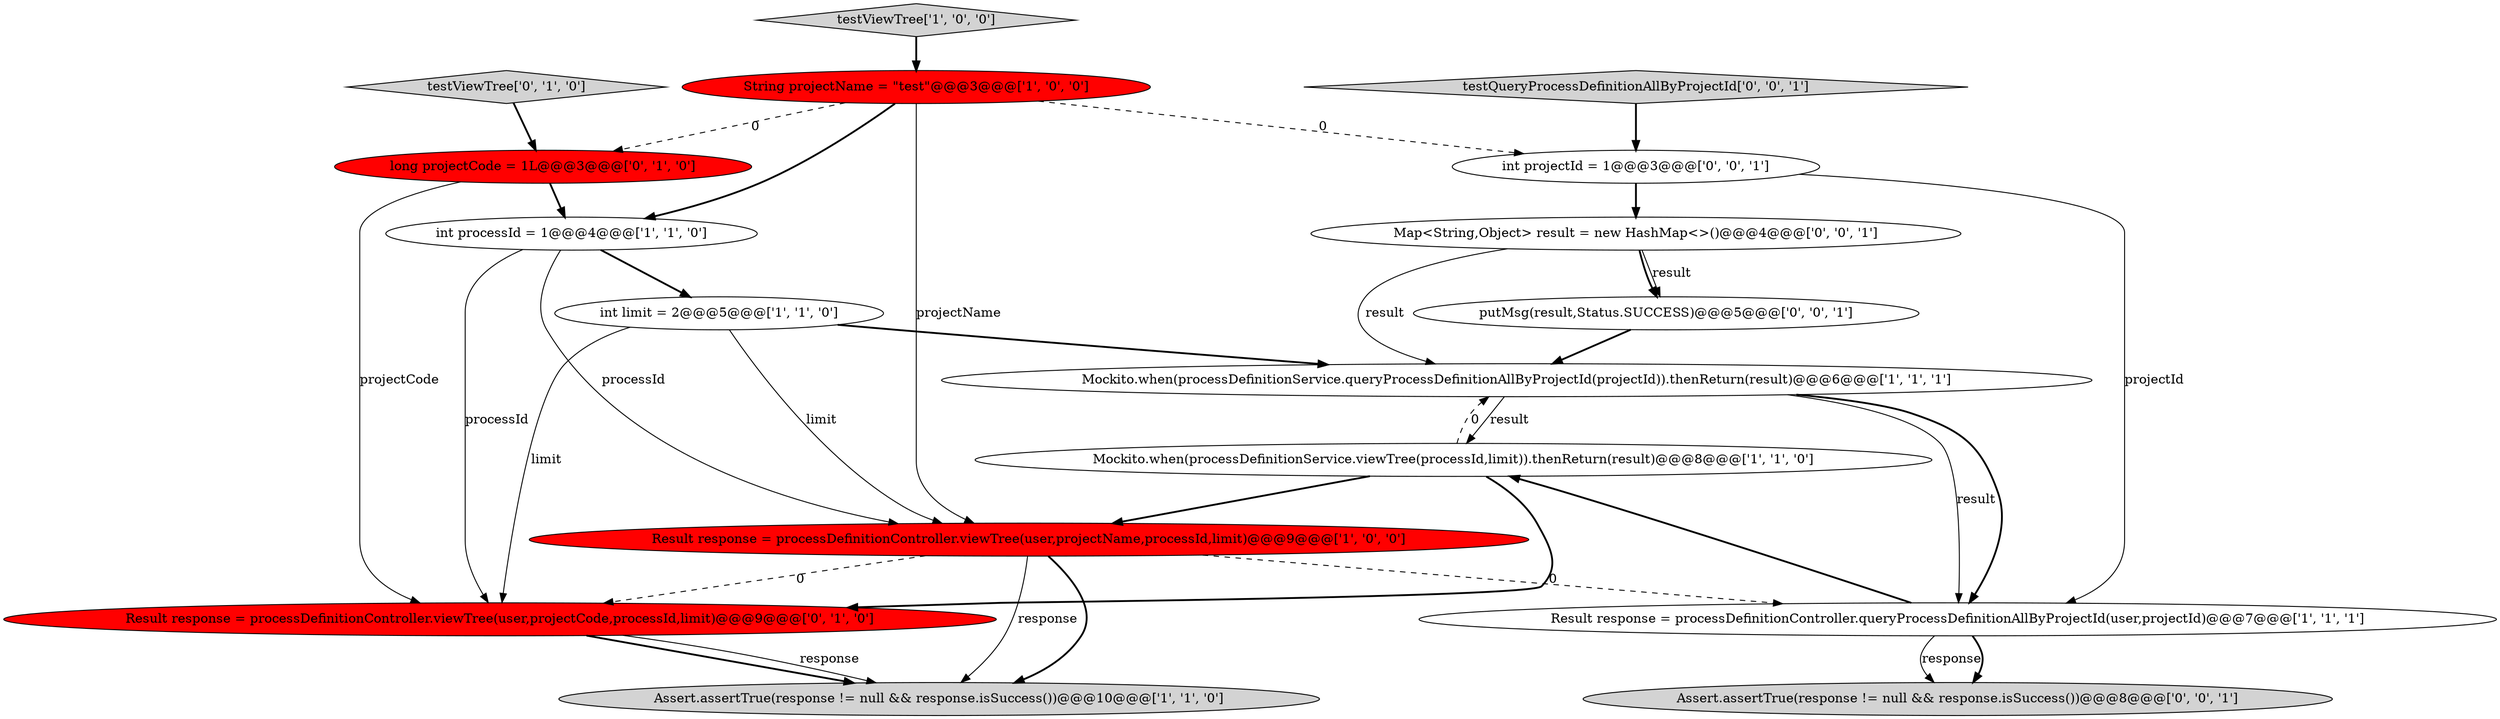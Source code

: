 digraph {
2 [style = filled, label = "String projectName = \"test\"@@@3@@@['1', '0', '0']", fillcolor = red, shape = ellipse image = "AAA1AAABBB1BBB"];
16 [style = filled, label = "testQueryProcessDefinitionAllByProjectId['0', '0', '1']", fillcolor = lightgray, shape = diamond image = "AAA0AAABBB3BBB"];
8 [style = filled, label = "Mockito.when(processDefinitionService.viewTree(processId,limit)).thenReturn(result)@@@8@@@['1', '1', '0']", fillcolor = white, shape = ellipse image = "AAA0AAABBB1BBB"];
0 [style = filled, label = "Mockito.when(processDefinitionService.queryProcessDefinitionAllByProjectId(projectId)).thenReturn(result)@@@6@@@['1', '1', '1']", fillcolor = white, shape = ellipse image = "AAA0AAABBB1BBB"];
13 [style = filled, label = "putMsg(result,Status.SUCCESS)@@@5@@@['0', '0', '1']", fillcolor = white, shape = ellipse image = "AAA0AAABBB3BBB"];
14 [style = filled, label = "Map<String,Object> result = new HashMap<>()@@@4@@@['0', '0', '1']", fillcolor = white, shape = ellipse image = "AAA0AAABBB3BBB"];
15 [style = filled, label = "int projectId = 1@@@3@@@['0', '0', '1']", fillcolor = white, shape = ellipse image = "AAA0AAABBB3BBB"];
4 [style = filled, label = "int limit = 2@@@5@@@['1', '1', '0']", fillcolor = white, shape = ellipse image = "AAA0AAABBB1BBB"];
3 [style = filled, label = "Result response = processDefinitionController.viewTree(user,projectName,processId,limit)@@@9@@@['1', '0', '0']", fillcolor = red, shape = ellipse image = "AAA1AAABBB1BBB"];
12 [style = filled, label = "Assert.assertTrue(response != null && response.isSuccess())@@@8@@@['0', '0', '1']", fillcolor = lightgray, shape = ellipse image = "AAA0AAABBB3BBB"];
9 [style = filled, label = "testViewTree['0', '1', '0']", fillcolor = lightgray, shape = diamond image = "AAA0AAABBB2BBB"];
10 [style = filled, label = "Result response = processDefinitionController.viewTree(user,projectCode,processId,limit)@@@9@@@['0', '1', '0']", fillcolor = red, shape = ellipse image = "AAA1AAABBB2BBB"];
5 [style = filled, label = "testViewTree['1', '0', '0']", fillcolor = lightgray, shape = diamond image = "AAA0AAABBB1BBB"];
6 [style = filled, label = "int processId = 1@@@4@@@['1', '1', '0']", fillcolor = white, shape = ellipse image = "AAA0AAABBB1BBB"];
11 [style = filled, label = "long projectCode = 1L@@@3@@@['0', '1', '0']", fillcolor = red, shape = ellipse image = "AAA1AAABBB2BBB"];
1 [style = filled, label = "Result response = processDefinitionController.queryProcessDefinitionAllByProjectId(user,projectId)@@@7@@@['1', '1', '1']", fillcolor = white, shape = ellipse image = "AAA0AAABBB1BBB"];
7 [style = filled, label = "Assert.assertTrue(response != null && response.isSuccess())@@@10@@@['1', '1', '0']", fillcolor = lightgray, shape = ellipse image = "AAA0AAABBB1BBB"];
16->15 [style = bold, label=""];
8->10 [style = bold, label=""];
1->8 [style = bold, label=""];
9->11 [style = bold, label=""];
15->14 [style = bold, label=""];
6->10 [style = solid, label="processId"];
3->1 [style = dashed, label="0"];
2->6 [style = bold, label=""];
4->3 [style = solid, label="limit"];
11->6 [style = bold, label=""];
8->3 [style = bold, label=""];
3->7 [style = solid, label="response"];
8->0 [style = dashed, label="0"];
10->7 [style = bold, label=""];
2->3 [style = solid, label="projectName"];
4->0 [style = bold, label=""];
0->1 [style = solid, label="result"];
2->15 [style = dashed, label="0"];
1->12 [style = solid, label="response"];
6->4 [style = bold, label=""];
5->2 [style = bold, label=""];
6->3 [style = solid, label="processId"];
0->8 [style = solid, label="result"];
3->7 [style = bold, label=""];
0->1 [style = bold, label=""];
14->0 [style = solid, label="result"];
1->12 [style = bold, label=""];
11->10 [style = solid, label="projectCode"];
2->11 [style = dashed, label="0"];
3->10 [style = dashed, label="0"];
14->13 [style = bold, label=""];
4->10 [style = solid, label="limit"];
14->13 [style = solid, label="result"];
10->7 [style = solid, label="response"];
15->1 [style = solid, label="projectId"];
13->0 [style = bold, label=""];
}
